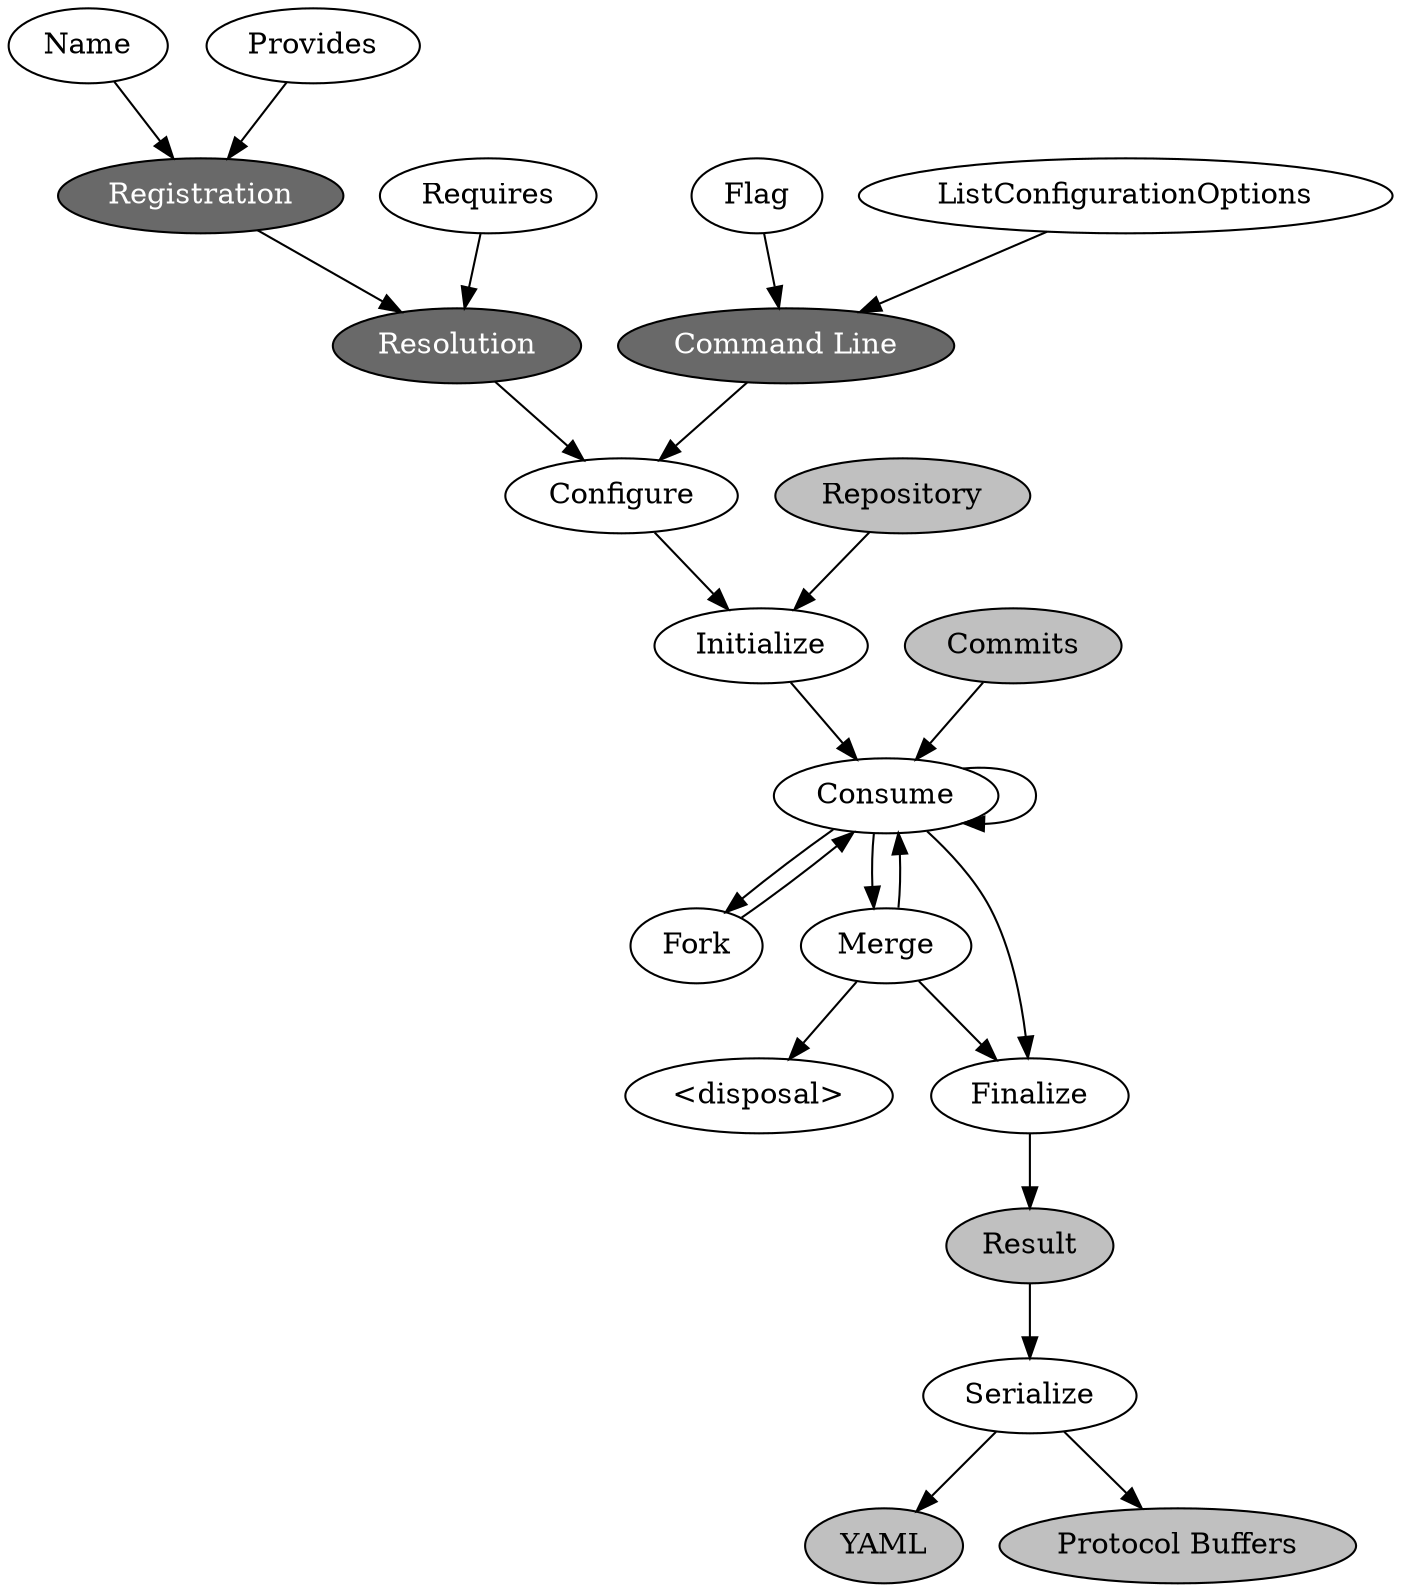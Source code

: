 digraph PipelineItem {
  Name -> Registration
  Provides -> Registration
  Registration -> Resolution
  Requires -> Resolution
  Resolution -> Configure
  Flag -> "Command Line"
  ListConfigurationOptions -> "Command Line"
  "Command Line" -> Configure
  Configure -> Initialize
  Repository -> Initialize
  Initialize -> Consume
  Commits -> Consume
  Consume -> Consume
  Consume -> Fork
  Fork -> Consume
  Consume -> Merge
  Merge -> Consume
  Merge -> "<disposal>"
  Merge -> Finalize
  Consume -> Finalize
  Finalize -> Result
  Result -> Serialize
  Serialize -> YAML
  Serialize -> "Protocol Buffers"
  Registration [style=filled, fillcolor=dimgray, fontcolor=white]
  Resolution [style=filled, fillcolor=dimgray, fontcolor=white]
  "Command Line" [style=filled, fillcolor=dimgray, fontcolor=white]
  Repository [style=filled, fillcolor=gray]
  Commits [style=filled, fillcolor=gray]
  Result [style=filled, fillcolor=gray]
  YAML [style=filled, fillcolor=gray]
  "Protocol Buffers" [style=filled, fillcolor=gray]
}

